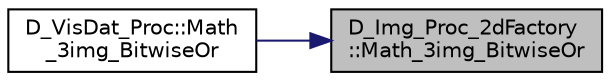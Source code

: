 digraph "D_Img_Proc_2dFactory::Math_3img_BitwiseOr"
{
 // LATEX_PDF_SIZE
  edge [fontname="Helvetica",fontsize="10",labelfontname="Helvetica",labelfontsize="10"];
  node [fontname="Helvetica",fontsize="10",shape=record];
  rankdir="RL";
  Node1 [label="D_Img_Proc_2dFactory\l::Math_3img_BitwiseOr",height=0.2,width=0.4,color="black", fillcolor="grey75", style="filled", fontcolor="black",tooltip=" "];
  Node1 -> Node2 [dir="back",color="midnightblue",fontsize="10",style="solid",fontname="Helvetica"];
  Node2 [label="D_VisDat_Proc::Math\l_3img_BitwiseOr",height=0.2,width=0.4,color="black", fillcolor="white", style="filled",URL="$class_d___vis_dat___proc.html#aa5977c8975c3f4f61c9519743b914e39",tooltip=" "];
}
